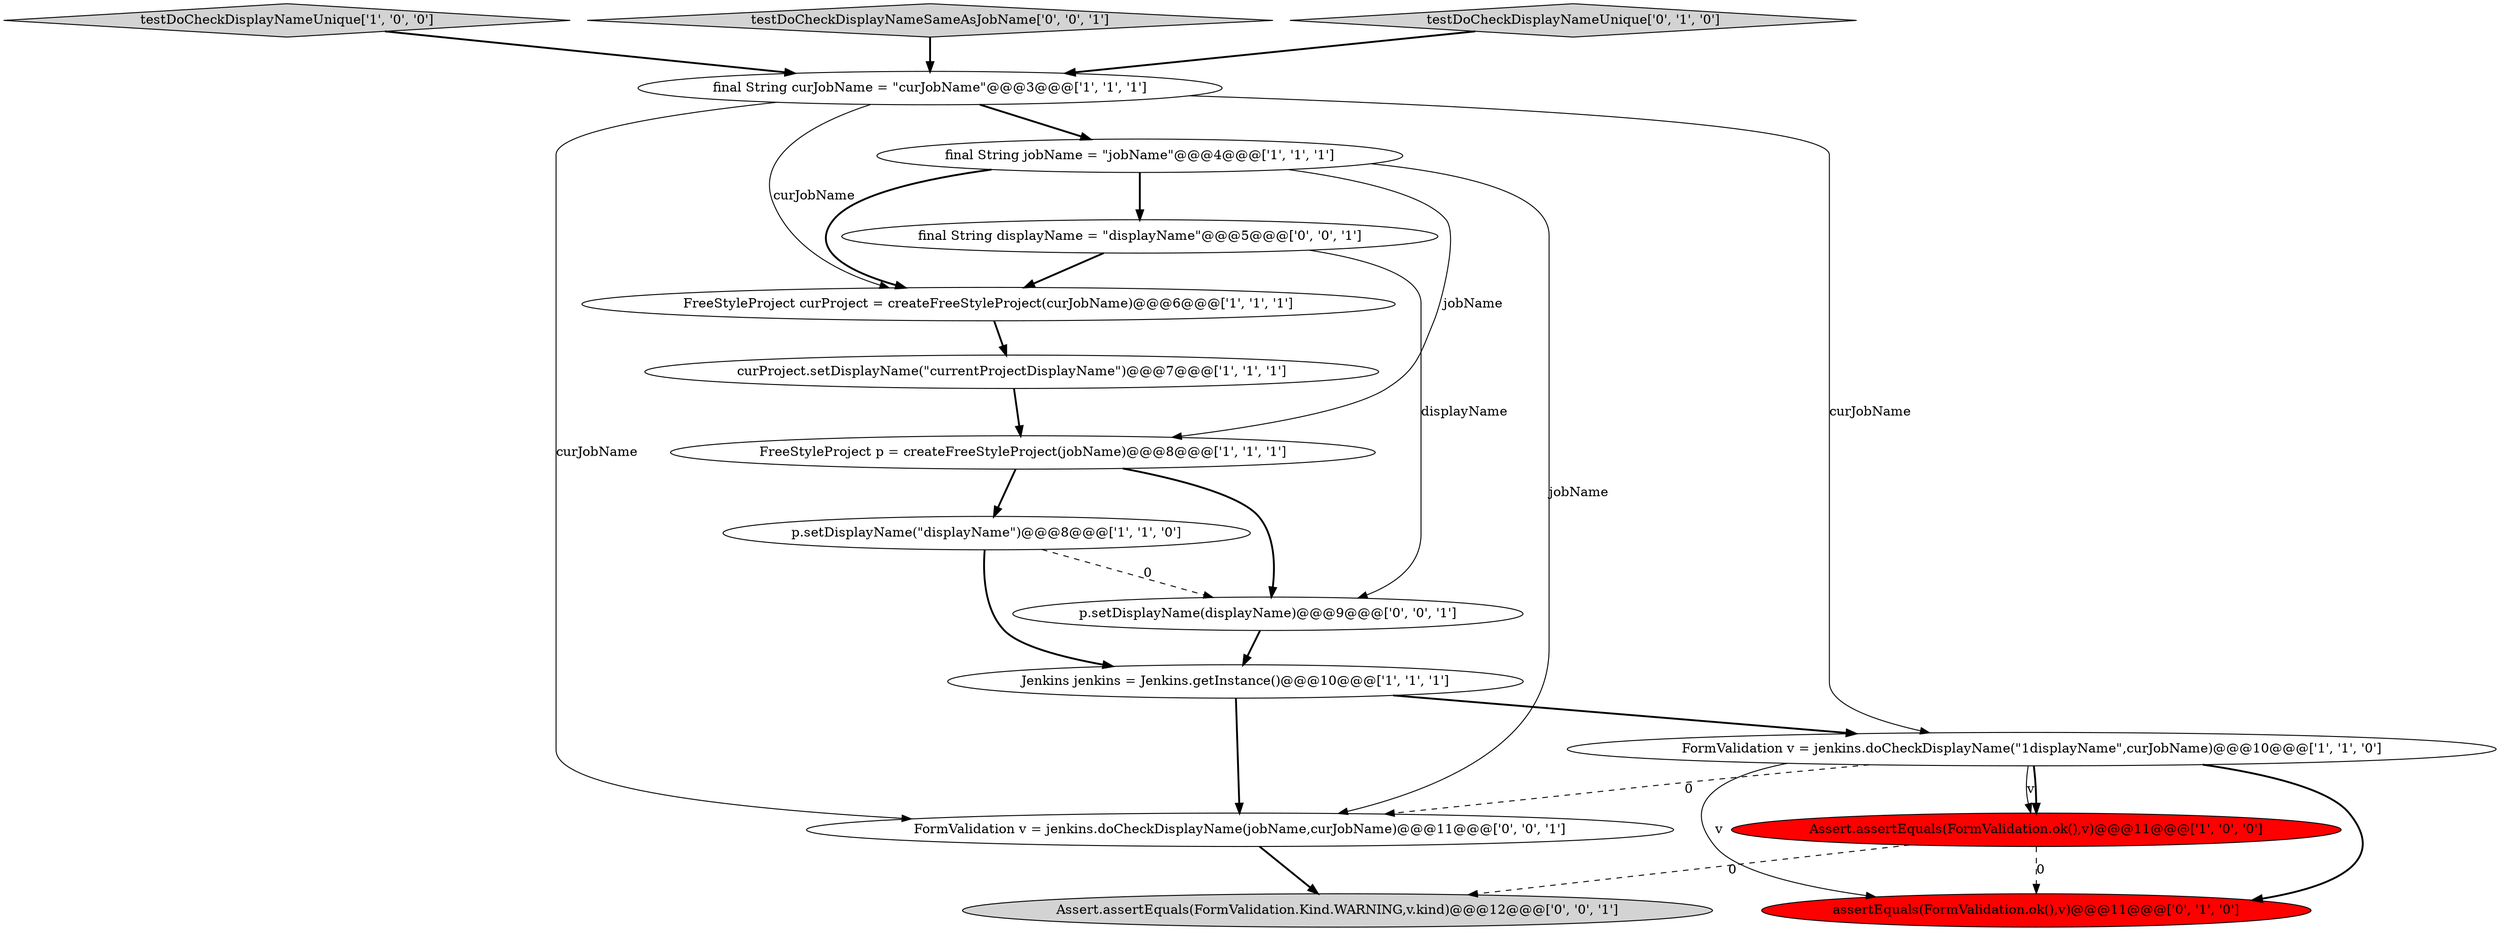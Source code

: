 digraph {
5 [style = filled, label = "FreeStyleProject curProject = createFreeStyleProject(curJobName)@@@6@@@['1', '1', '1']", fillcolor = white, shape = ellipse image = "AAA0AAABBB1BBB"];
13 [style = filled, label = "FormValidation v = jenkins.doCheckDisplayName(jobName,curJobName)@@@11@@@['0', '0', '1']", fillcolor = white, shape = ellipse image = "AAA0AAABBB3BBB"];
14 [style = filled, label = "final String displayName = \"displayName\"@@@5@@@['0', '0', '1']", fillcolor = white, shape = ellipse image = "AAA0AAABBB3BBB"];
2 [style = filled, label = "testDoCheckDisplayNameUnique['1', '0', '0']", fillcolor = lightgray, shape = diamond image = "AAA0AAABBB1BBB"];
7 [style = filled, label = "curProject.setDisplayName(\"currentProjectDisplayName\")@@@7@@@['1', '1', '1']", fillcolor = white, shape = ellipse image = "AAA0AAABBB1BBB"];
6 [style = filled, label = "FreeStyleProject p = createFreeStyleProject(jobName)@@@8@@@['1', '1', '1']", fillcolor = white, shape = ellipse image = "AAA0AAABBB1BBB"];
12 [style = filled, label = "p.setDisplayName(displayName)@@@9@@@['0', '0', '1']", fillcolor = white, shape = ellipse image = "AAA0AAABBB3BBB"];
0 [style = filled, label = "final String curJobName = \"curJobName\"@@@3@@@['1', '1', '1']", fillcolor = white, shape = ellipse image = "AAA0AAABBB1BBB"];
15 [style = filled, label = "testDoCheckDisplayNameSameAsJobName['0', '0', '1']", fillcolor = lightgray, shape = diamond image = "AAA0AAABBB3BBB"];
8 [style = filled, label = "Jenkins jenkins = Jenkins.getInstance()@@@10@@@['1', '1', '1']", fillcolor = white, shape = ellipse image = "AAA0AAABBB1BBB"];
16 [style = filled, label = "Assert.assertEquals(FormValidation.Kind.WARNING,v.kind)@@@12@@@['0', '0', '1']", fillcolor = lightgray, shape = ellipse image = "AAA0AAABBB3BBB"];
9 [style = filled, label = "FormValidation v = jenkins.doCheckDisplayName(\"1displayName\",curJobName)@@@10@@@['1', '1', '0']", fillcolor = white, shape = ellipse image = "AAA0AAABBB1BBB"];
11 [style = filled, label = "testDoCheckDisplayNameUnique['0', '1', '0']", fillcolor = lightgray, shape = diamond image = "AAA0AAABBB2BBB"];
3 [style = filled, label = "final String jobName = \"jobName\"@@@4@@@['1', '1', '1']", fillcolor = white, shape = ellipse image = "AAA0AAABBB1BBB"];
10 [style = filled, label = "assertEquals(FormValidation.ok(),v)@@@11@@@['0', '1', '0']", fillcolor = red, shape = ellipse image = "AAA1AAABBB2BBB"];
4 [style = filled, label = "Assert.assertEquals(FormValidation.ok(),v)@@@11@@@['1', '0', '0']", fillcolor = red, shape = ellipse image = "AAA1AAABBB1BBB"];
1 [style = filled, label = "p.setDisplayName(\"displayName\")@@@8@@@['1', '1', '0']", fillcolor = white, shape = ellipse image = "AAA0AAABBB1BBB"];
0->3 [style = bold, label=""];
0->5 [style = solid, label="curJobName"];
1->8 [style = bold, label=""];
4->16 [style = dashed, label="0"];
14->12 [style = solid, label="displayName"];
0->9 [style = solid, label="curJobName"];
9->4 [style = solid, label="v"];
3->13 [style = solid, label="jobName"];
9->4 [style = bold, label=""];
3->14 [style = bold, label=""];
9->10 [style = bold, label=""];
13->16 [style = bold, label=""];
6->1 [style = bold, label=""];
0->13 [style = solid, label="curJobName"];
1->12 [style = dashed, label="0"];
3->5 [style = bold, label=""];
2->0 [style = bold, label=""];
11->0 [style = bold, label=""];
12->8 [style = bold, label=""];
9->10 [style = solid, label="v"];
15->0 [style = bold, label=""];
7->6 [style = bold, label=""];
9->13 [style = dashed, label="0"];
8->9 [style = bold, label=""];
5->7 [style = bold, label=""];
3->6 [style = solid, label="jobName"];
4->10 [style = dashed, label="0"];
8->13 [style = bold, label=""];
14->5 [style = bold, label=""];
6->12 [style = bold, label=""];
}
